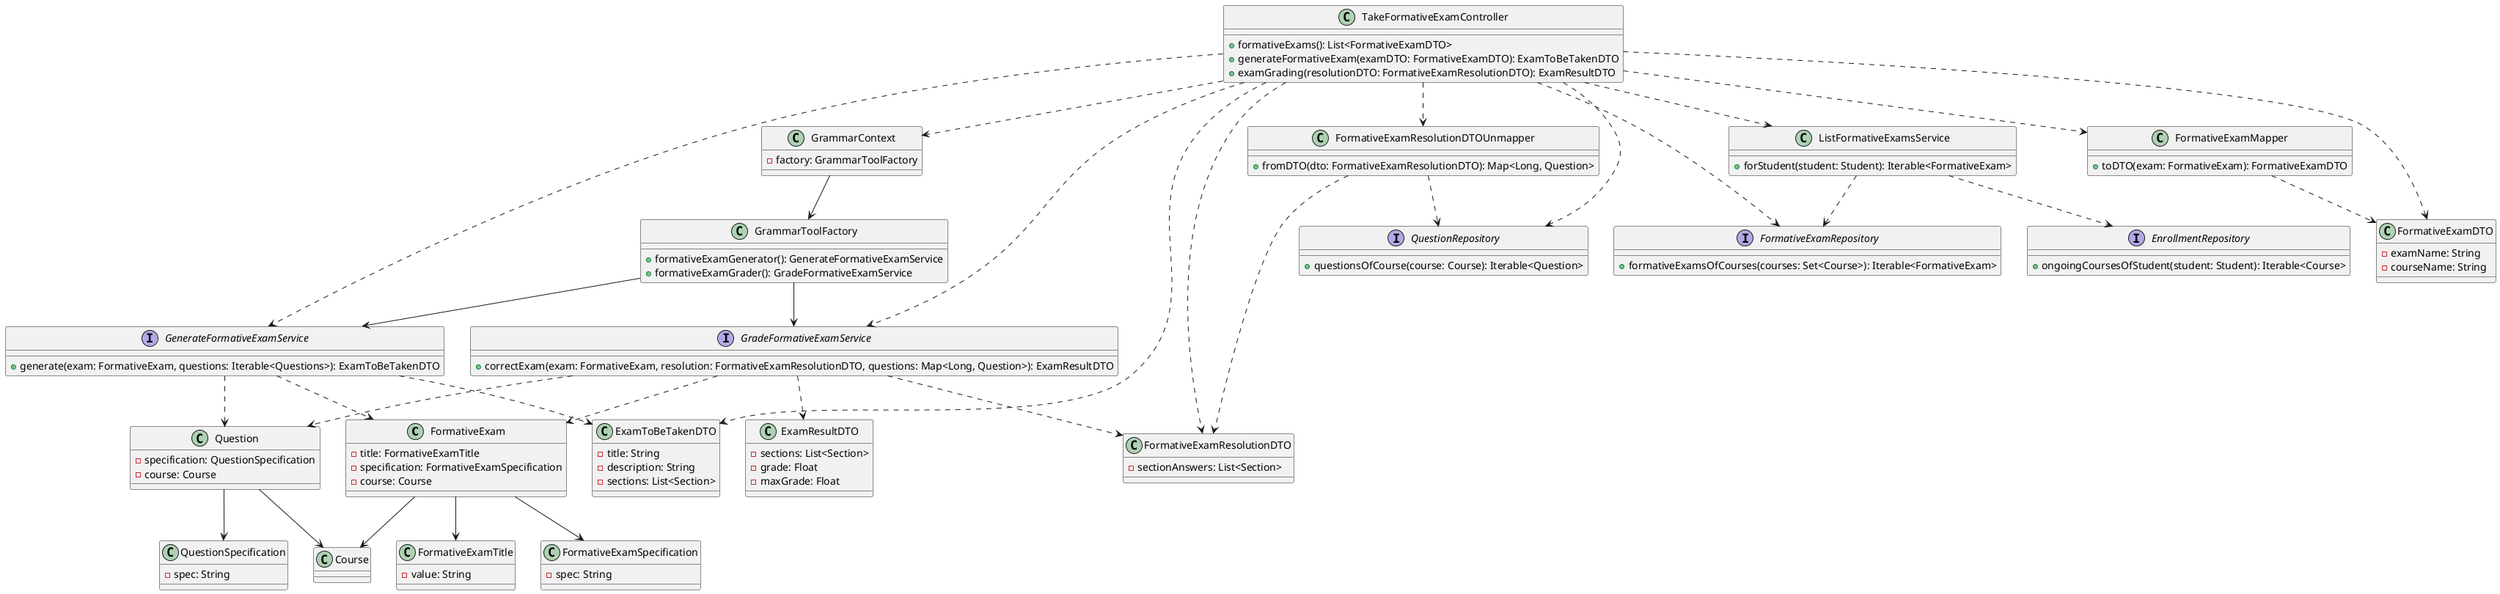 @startuml
class FormativeExam {
    - title: FormativeExamTitle
    - specification: FormativeExamSpecification
    - course: Course
}

class FormativeExamTitle {
    - value: String
}

class FormativeExamSpecification {
    - spec: String
}

class Question {
    - specification: QuestionSpecification
    - course: Course
}

class QuestionSpecification {
    - spec: String
}

class Course {
}

class TakeFormativeExamController {
    + formativeExams(): List<FormativeExamDTO>
    + generateFormativeExam(examDTO: FormativeExamDTO): ExamToBeTakenDTO
    + examGrading(resolutionDTO: FormativeExamResolutionDTO): ExamResultDTO
}

interface GenerateFormativeExamService {
    + generate(exam: FormativeExam, questions: Iterable<Questions>): ExamToBeTakenDTO
}

interface GradeFormativeExamService {
    + correctExam(exam: FormativeExam, resolution: FormativeExamResolutionDTO, questions: Map<Long, Question>): ExamResultDTO
}

interface FormativeExamRepository {
    + formativeExamsOfCourses(courses: Set<Course>): Iterable<FormativeExam>
}

interface EnrollmentRepository {
    + ongoingCoursesOfStudent(student: Student): Iterable<Course>
}

interface QuestionRepository {
    + questionsOfCourse(course: Course): Iterable<Question>
}

class FormativeExamResolutionDTO {
    - sectionAnswers: List<Section>
}

class FormativeExamResolutionDTOUnmapper {
    + fromDTO(dto: FormativeExamResolutionDTO): Map<Long, Question>
}

class ListFormativeExamsService {
    + forStudent(student: Student): Iterable<FormativeExam>
}

class FormativeExamDTO {
    - examName: String
    - courseName: String
}

class FormativeExamMapper {
    + toDTO(exam: FormativeExam): FormativeExamDTO
}

'
class ExamToBeTakenDTO {
    - title: String
    - description: String
    - sections: List<Section>
}

class GrammarContext {
    - factory: GrammarToolFactory
}

class GrammarToolFactory {
    + formativeExamGenerator(): GenerateFormativeExamService
    + formativeExamGrader(): GradeFormativeExamService
}


class ExamResultDTO {
    - sections: List<Section>
    - grade: Float
    - maxGrade: Float
}

TakeFormativeExamController ..> ListFormativeExamsService
ListFormativeExamsService ..> FormativeExamRepository
ListFormativeExamsService ..> EnrollmentRepository

TakeFormativeExamController ..> FormativeExamMapper
FormativeExamMapper ..> FormativeExamDTO
TakeFormativeExamController ..> FormativeExamDTO

TakeFormativeExamController ..> FormativeExamRepository
TakeFormativeExamController ..> QuestionRepository

TakeFormativeExamController ..> GenerateFormativeExamService
GenerateFormativeExamService ..> FormativeExam
GenerateFormativeExamService ..> Question
GenerateFormativeExamService ..> ExamToBeTakenDTO
TakeFormativeExamController ..> ExamToBeTakenDTO

TakeFormativeExamController ..> GrammarContext
GrammarContext --> GrammarToolFactory
GrammarToolFactory --> GenerateFormativeExamService
GrammarToolFactory --> GradeFormativeExamService

TakeFormativeExamController ..> FormativeExamResolutionDTO
TakeFormativeExamController ..> FormativeExamResolutionDTOUnmapper
FormativeExamResolutionDTOUnmapper ..> FormativeExamResolutionDTO
FormativeExamResolutionDTOUnmapper ..> QuestionRepository

TakeFormativeExamController ..> GradeFormativeExamService
GradeFormativeExamService ..> FormativeExam
GradeFormativeExamService ..> FormativeExamResolutionDTO
GradeFormativeExamService ..> Question
GradeFormativeExamService ..> ExamResultDTO

FormativeExam --> FormativeExamTitle
FormativeExam --> FormativeExamSpecification
FormativeExam --> Course

Question --> QuestionSpecification
Question --> Course

@enduml
